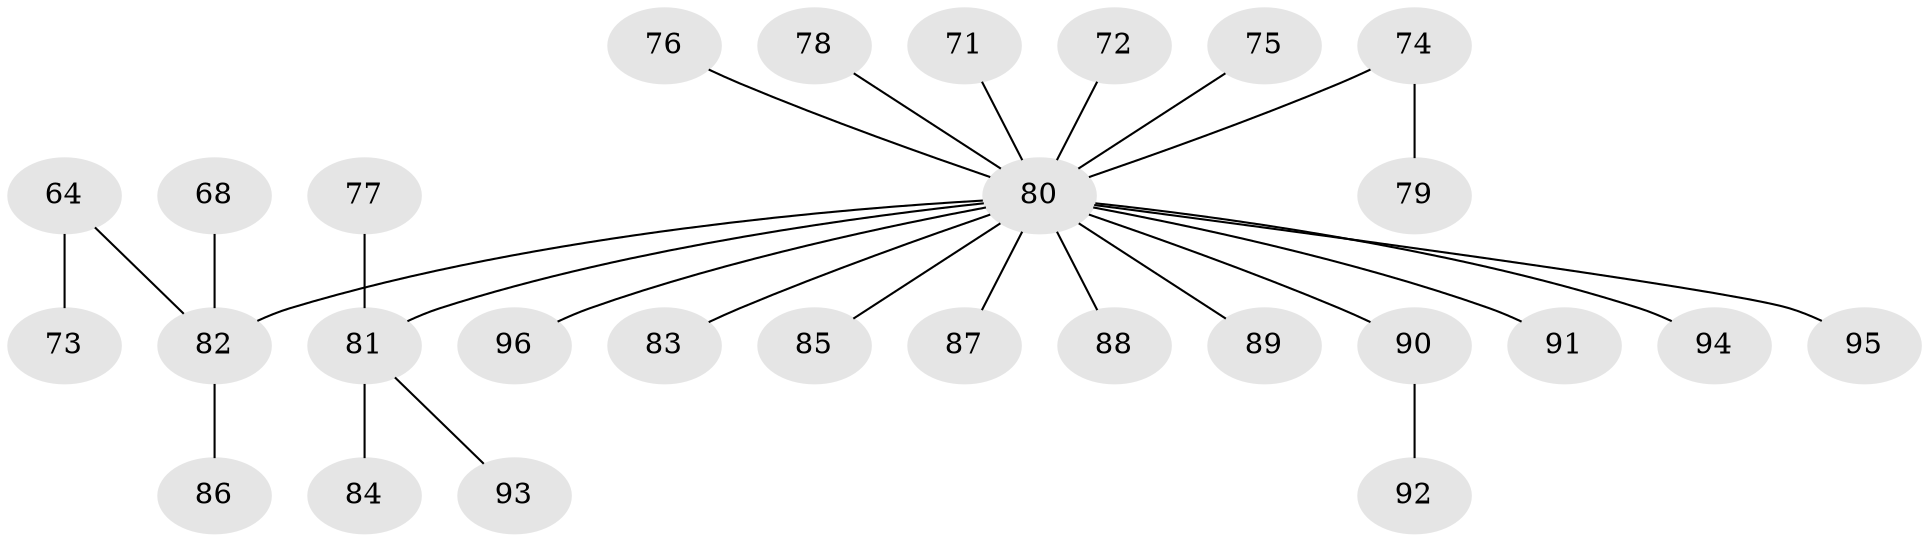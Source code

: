 // original degree distribution, {6: 0.03125, 4: 0.0625, 3: 0.15625, 8: 0.010416666666666666, 2: 0.20833333333333334, 5: 0.010416666666666666, 1: 0.5208333333333334}
// Generated by graph-tools (version 1.1) at 2025/56/03/04/25 21:56:21]
// undirected, 28 vertices, 27 edges
graph export_dot {
graph [start="1"]
  node [color=gray90,style=filled];
  64 [super="+56+57"];
  68;
  71;
  72;
  73;
  74 [super="+70"];
  75;
  76;
  77;
  78;
  79;
  80 [super="+49+67+61+62+65"];
  81 [super="+66"];
  82 [super="+51+63"];
  83;
  84;
  85;
  86;
  87;
  88;
  89 [super="+41+44+53"];
  90 [super="+69"];
  91;
  92;
  93;
  94;
  95;
  96;
  64 -- 82;
  64 -- 73;
  68 -- 82;
  71 -- 80;
  72 -- 80;
  74 -- 79;
  74 -- 80;
  75 -- 80;
  76 -- 80;
  77 -- 81;
  78 -- 80;
  80 -- 88;
  80 -- 81;
  80 -- 82;
  80 -- 83;
  80 -- 85;
  80 -- 87;
  80 -- 89;
  80 -- 90;
  80 -- 91;
  80 -- 94;
  80 -- 95;
  80 -- 96;
  81 -- 84;
  81 -- 93;
  82 -- 86;
  90 -- 92;
}
